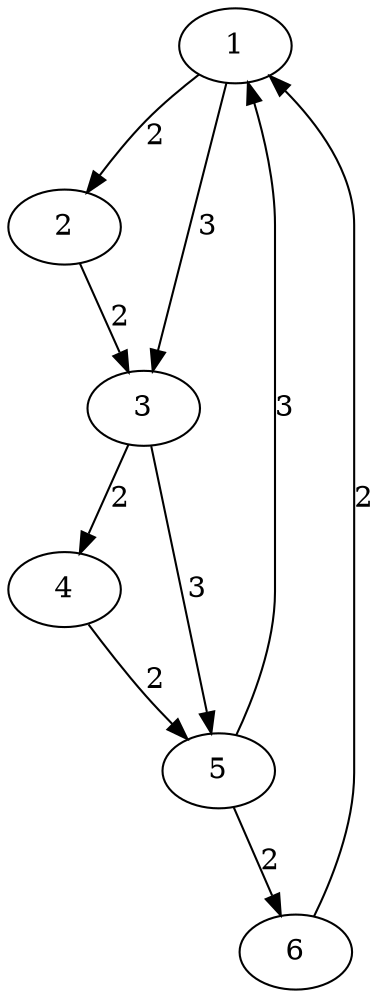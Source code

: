 digraph {
    1 -> 2[label="2", weight="2"];
    1 -> 3[label="3", weight="3"];
    2 -> 3[label="2", weight="2"];
    3 -> 4[label="2", weight="2"];
    3 -> 5[label="3", weight="3"];
    4 -> 5[label="2", weight="2"];
    5 -> 6[label="2", weight="2"];
    5 -> 1[label="3", weight="3"];
    6 -> 1[label="2", weight="2"];  
}